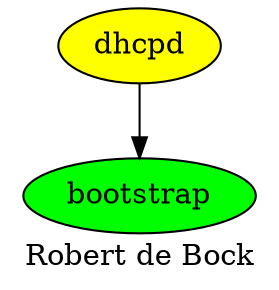 digraph PhiloDilemma {
  label = "Robert de Bock" ;
  overlap=false
  {
    bootstrap [fillcolor=green style=filled]
    dhcpd [fillcolor=yellow style=filled]
  }
  dhcpd -> bootstrap
}
